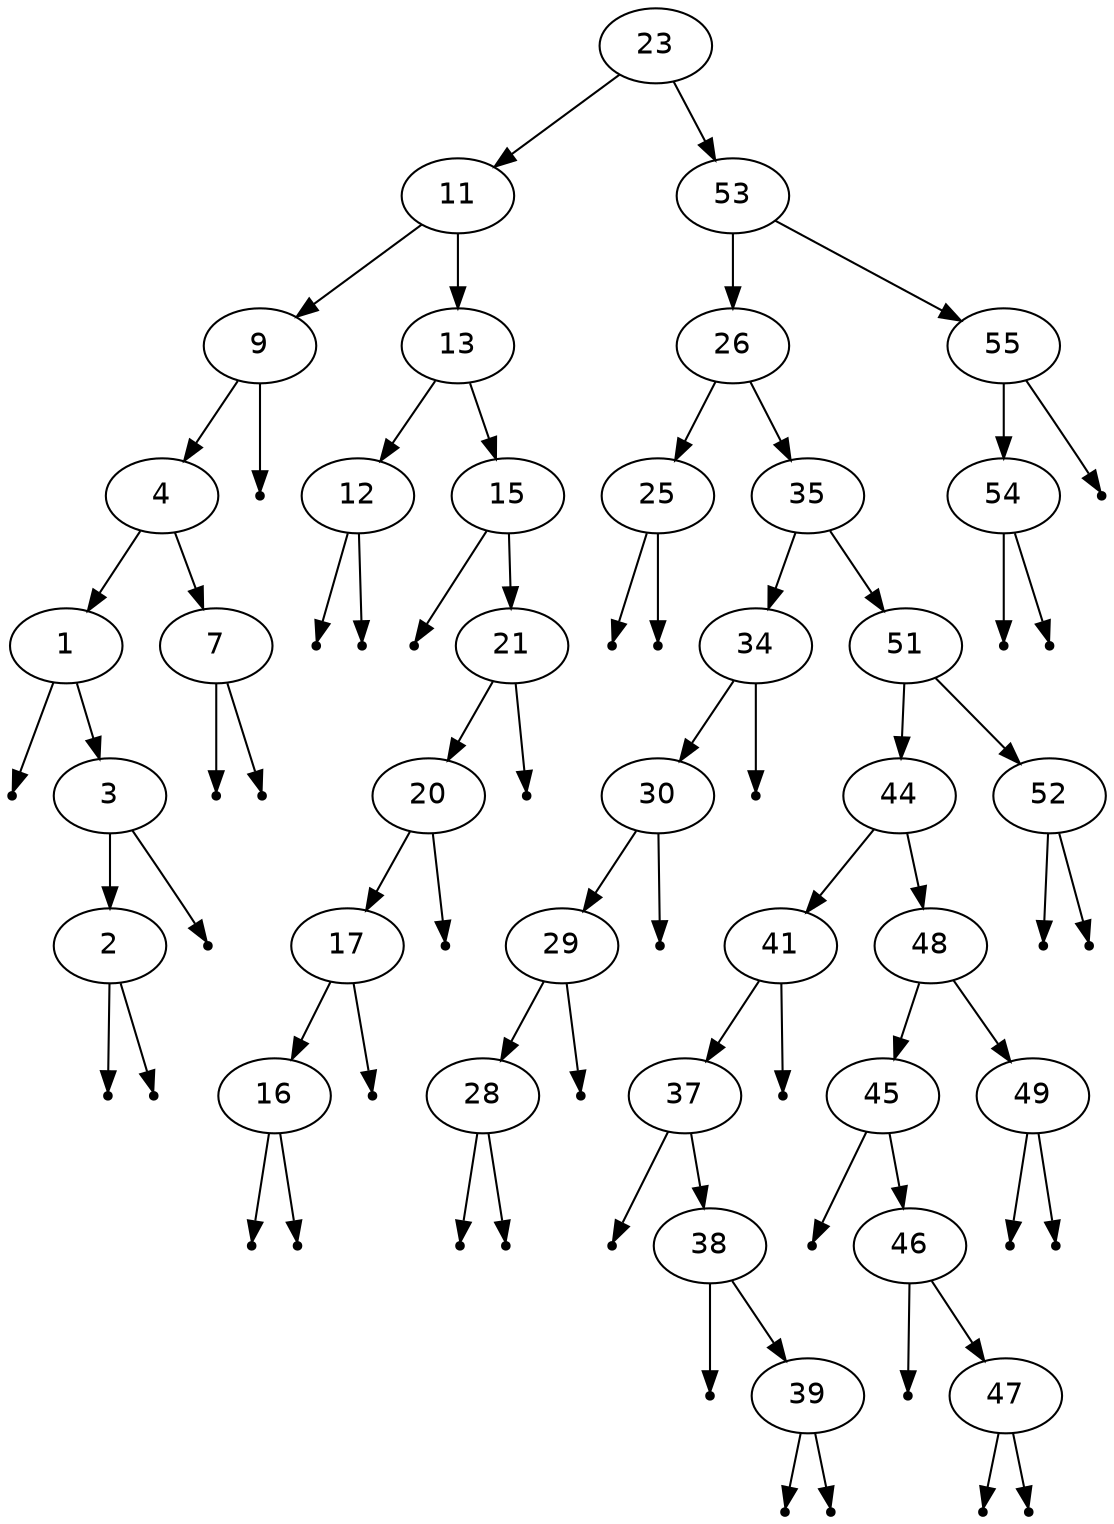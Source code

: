 digraph BST{
	node [fontname="Helvetica"];
	23 -> 11;
	23 -> 53;
	11 -> 9;
	11 -> 13;
	9 -> 4;
	null1 [shape=point];
	9 -> null1;
	4 -> 1;
	4 -> 7;
	null2 [shape=point];
	1 -> null2;
	1 -> 3;
	3 -> 2;
	null3 [shape=point];
	3 -> null3;
	null4 [shape=point];
	2 -> null4;
	null5 [shape=point];
	2 -> null5;
	null6 [shape=point];
	7 -> null6;
	null7 [shape=point];
	7 -> null7;
	13 -> 12;
	13 -> 15;
	null8 [shape=point];
	12 -> null8;
	null9 [shape=point];
	12 -> null9;
	null10 [shape=point];
	15 -> null10;
	15 -> 21;
	21 -> 20;
	null11 [shape=point];
	21 -> null11;
	20 -> 17;
	null12 [shape=point];
	20 -> null12;
	17 -> 16;
	null13 [shape=point];
	17 -> null13;
	null14 [shape=point];
	16 -> null14;
	null15 [shape=point];
	16 -> null15;
	53 -> 26;
	53 -> 55;
	26 -> 25;
	26 -> 35;
	null16 [shape=point];
	25 -> null16;
	null17 [shape=point];
	25 -> null17;
	35 -> 34;
	35 -> 51;
	34 -> 30;
	null18 [shape=point];
	34 -> null18;
	30 -> 29;
	null19 [shape=point];
	30 -> null19;
	29 -> 28;
	null20 [shape=point];
	29 -> null20;
	null21 [shape=point];
	28 -> null21;
	null22 [shape=point];
	28 -> null22;
	51 -> 44;
	51 -> 52;
	44 -> 41;
	44 -> 48;
	41 -> 37;
	null23 [shape=point];
	41 -> null23;
	null24 [shape=point];
	37 -> null24;
	37 -> 38;
	null25 [shape=point];
	38 -> null25;
	38 -> 39;
	null26 [shape=point];
	39 -> null26;
	null27 [shape=point];
	39 -> null27;
	48 -> 45;
	48 -> 49;
	null28 [shape=point];
	45 -> null28;
	45 -> 46;
	null29 [shape=point];
	46 -> null29;
	46 -> 47;
	null30 [shape=point];
	47 -> null30;
	null31 [shape=point];
	47 -> null31;
	null32 [shape=point];
	49 -> null32;
	null33 [shape=point];
	49 -> null33;
	null34 [shape=point];
	52 -> null34;
	null35 [shape=point];
	52 -> null35;
	55 -> 54;
	null36 [shape=point];
	55 -> null36;
	null37 [shape=point];
	54 -> null37;
	null38 [shape=point];
	54 -> null38;
}